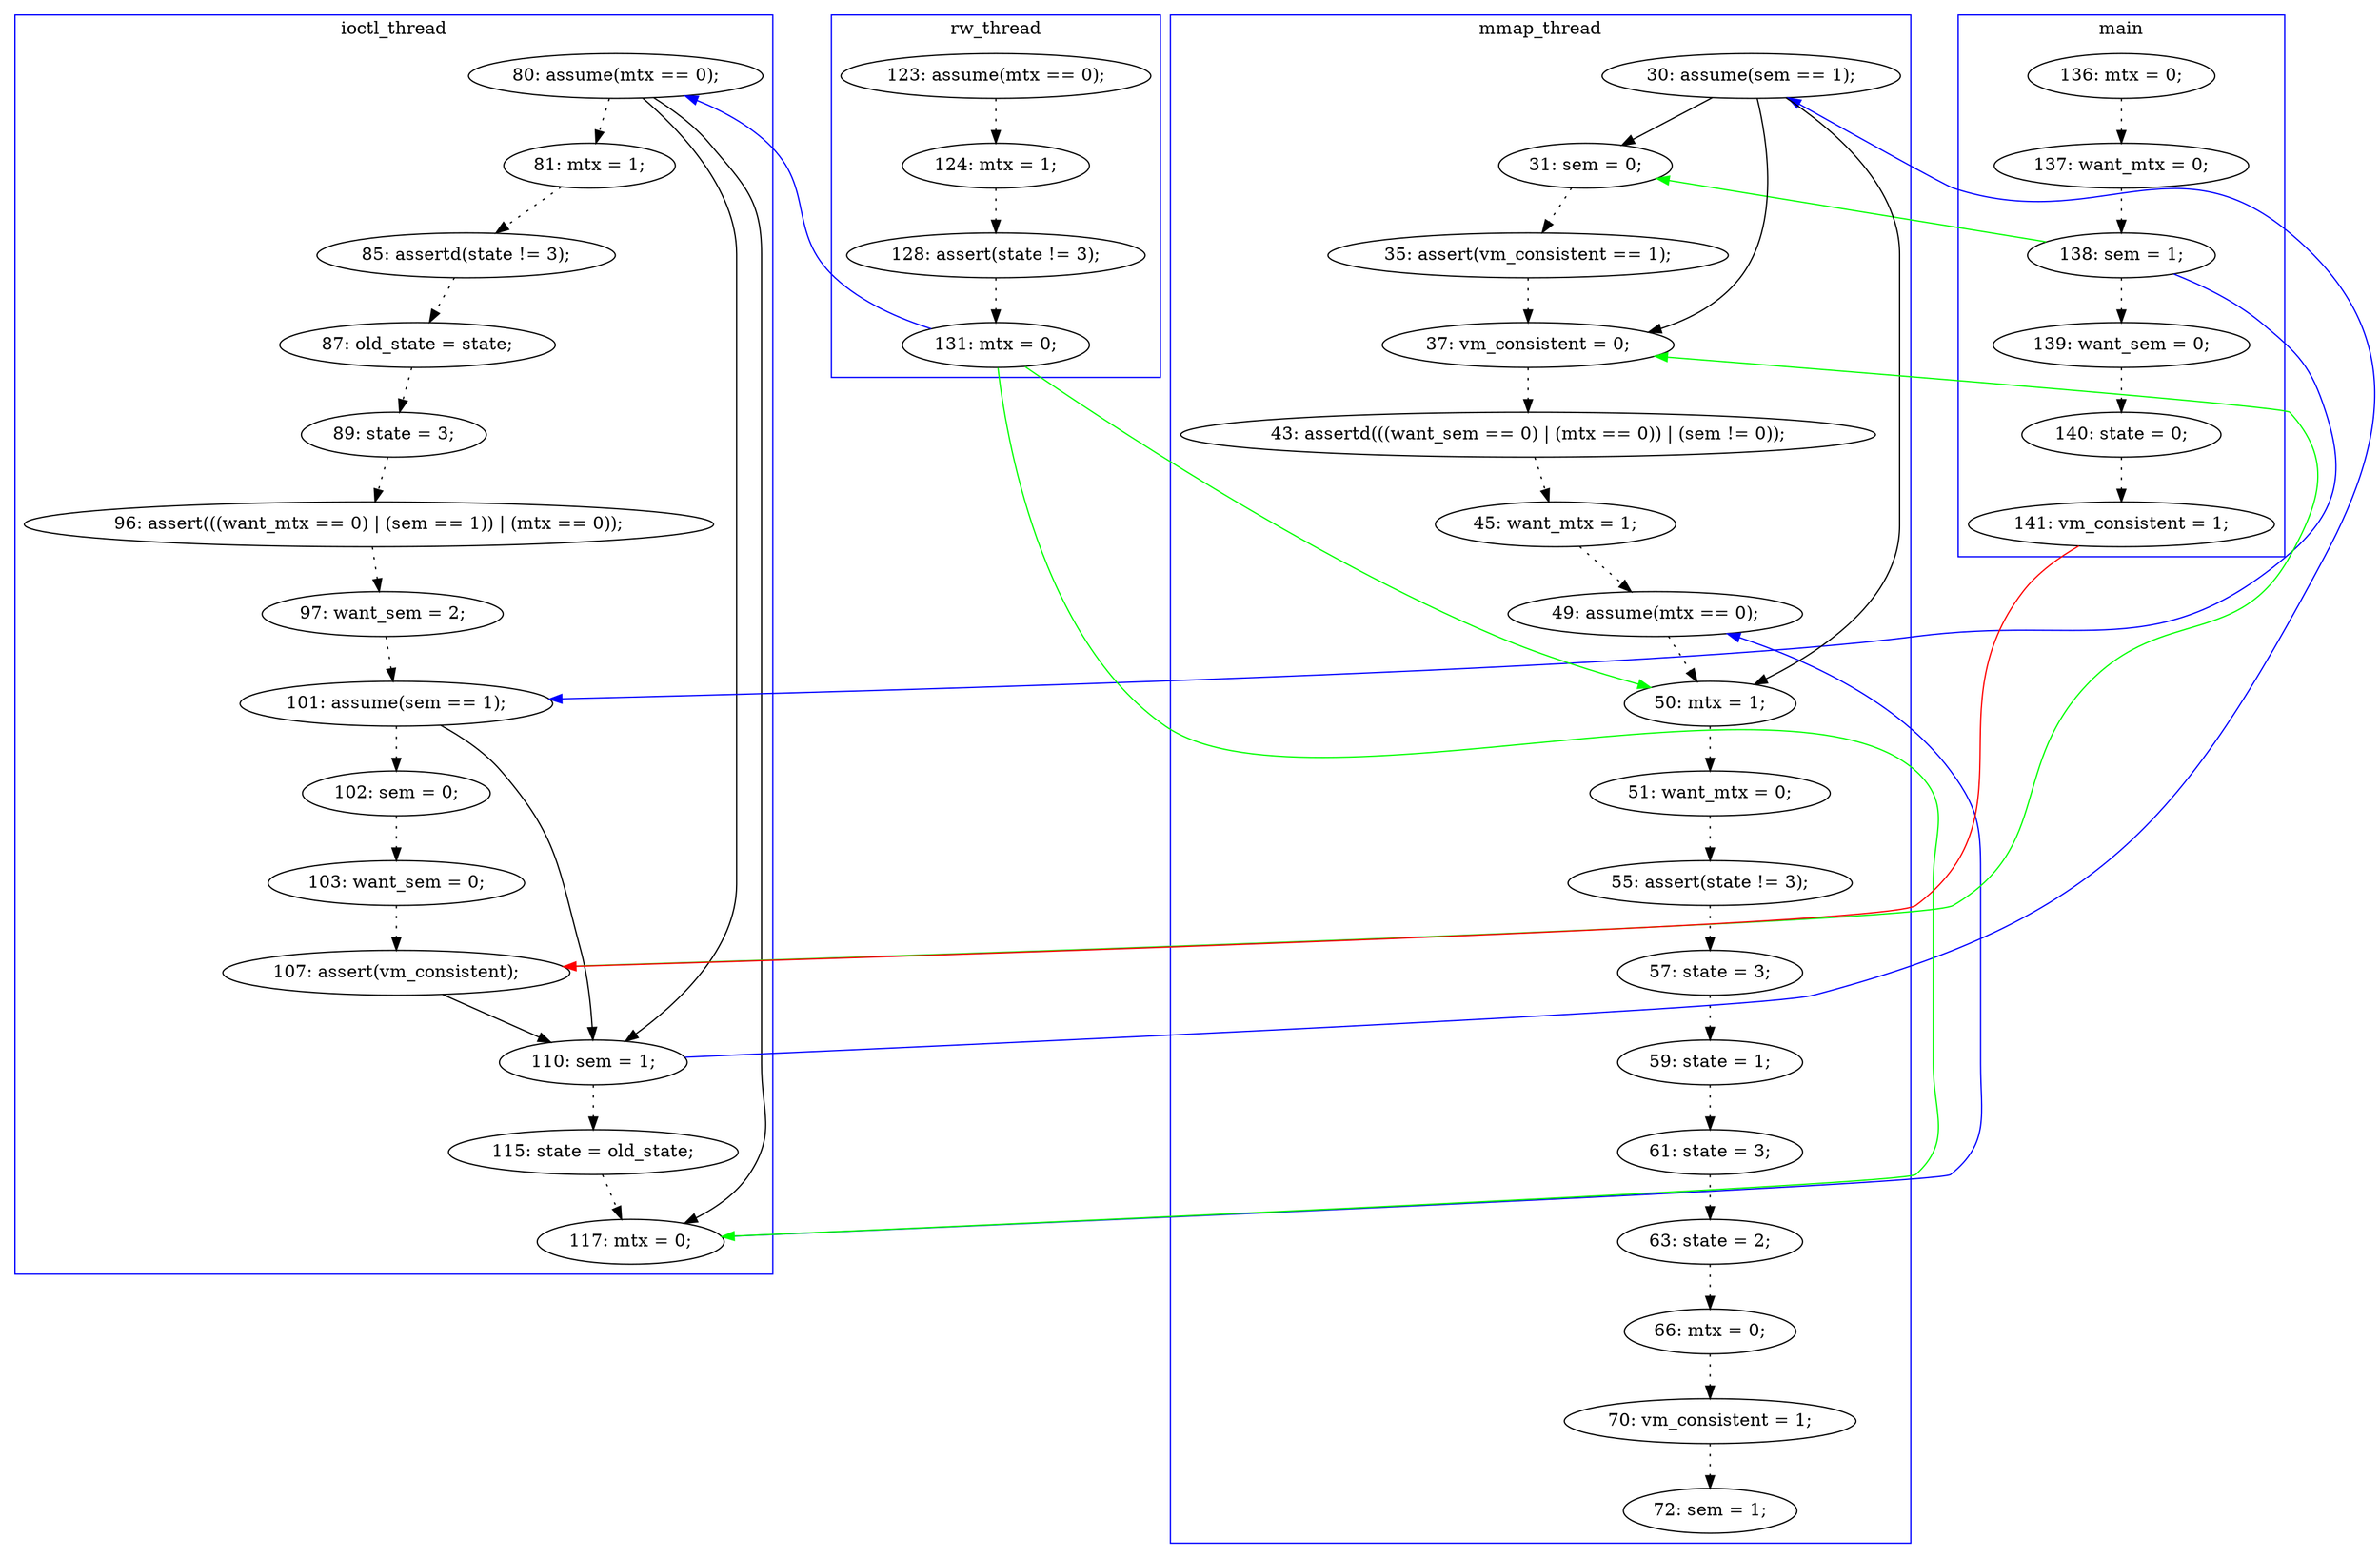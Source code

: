 digraph ProofObject {
	46 -> 47 [style = dotted, color = black]
	18 -> 19 [style = dotted, color = black]
	4 -> 35 [color = Green, constraint = false]
	33 -> 43 [color = Blue, constraint = false]
	18 -> 33 [color = Black]
	18 -> 30 [color = Black]
	43 -> 44 [style = dotted, color = black]
	52 -> 53 [style = dotted, color = black]
	15 -> 18 [color = Blue, constraint = false]
	51 -> 52 [style = dotted, color = black]
	34 -> 44 [color = Black]
	15 -> 33 [color = Green, constraint = false]
	37 -> 40 [style = dotted, color = black]
	12 -> 13 [style = dotted, color = black]
	14 -> 15 [style = dotted, color = black]
	26 -> 27 [style = dotted, color = black]
	28 -> 29 [style = dotted, color = black]
	34 -> 35 [color = Black]
	2 -> 3 [style = dotted, color = black]
	22 -> 24 [style = dotted, color = black]
	45 -> 46 [style = dotted, color = black]
	30 -> 31 [style = dotted, color = black]
	19 -> 20 [style = dotted, color = black]
	50 -> 51 [style = dotted, color = black]
	6 -> 7 [style = dotted, color = black]
	41 -> 42 [style = dotted, color = black]
	5 -> 6 [style = dotted, color = black]
	47 -> 48 [style = dotted, color = black]
	20 -> 21 [style = dotted, color = black]
	34 -> 40 [color = Black]
	25 -> 26 [style = dotted, color = black]
	13 -> 14 [style = dotted, color = black]
	26 -> 30 [color = Black]
	15 -> 44 [color = Green, constraint = false]
	31 -> 33 [style = dotted, color = black]
	44 -> 45 [style = dotted, color = black]
	30 -> 34 [color = Blue, constraint = false]
	40 -> 41 [style = dotted, color = black]
	7 -> 29 [color = Red, constraint = false]
	27 -> 28 [style = dotted, color = black]
	29 -> 30 [color = Black]
	24 -> 25 [style = dotted, color = black]
	49 -> 50 [style = dotted, color = black]
	29 -> 40 [color = Green, constraint = false]
	4 -> 26 [color = Blue, constraint = false]
	42 -> 43 [style = dotted, color = black]
	35 -> 37 [style = dotted, color = black]
	21 -> 22 [style = dotted, color = black]
	4 -> 5 [style = dotted, color = black]
	48 -> 49 [style = dotted, color = black]
	3 -> 4 [style = dotted, color = black]
	subgraph cluster0 {
		label = main
		color = blue
		3  [label = "137: want_mtx = 0;"]
		5  [label = "139: want_sem = 0;"]
		7  [label = "141: vm_consistent = 1;"]
		2  [label = "136: mtx = 0;"]
		4  [label = "138: sem = 1;"]
		6  [label = "140: state = 0;"]
	}
	subgraph cluster3 {
		label = rw_thread
		color = blue
		14  [label = "128: assert(state != 3);"]
		15  [label = "131: mtx = 0;"]
		12  [label = "123: assume(mtx == 0);"]
		13  [label = "124: mtx = 1;"]
	}
	subgraph cluster2 {
		label = ioctl_thread
		color = blue
		31  [label = "115: state = old_state;"]
		25  [label = "97: want_sem = 2;"]
		27  [label = "102: sem = 0;"]
		33  [label = "117: mtx = 0;"]
		26  [label = "101: assume(sem == 1);"]
		22  [label = "89: state = 3;"]
		21  [label = "87: old_state = state;"]
		28  [label = "103: want_sem = 0;"]
		20  [label = "85: assertd(state != 3);"]
		30  [label = "110: sem = 1;"]
		29  [label = "107: assert(vm_consistent);"]
		19  [label = "81: mtx = 1;"]
		18  [label = "80: assume(mtx == 0);"]
		24  [label = "96: assert(((want_mtx == 0) | (sem == 1)) | (mtx == 0));"]
	}
	subgraph cluster1 {
		label = mmap_thread
		color = blue
		45  [label = "51: want_mtx = 0;"]
		41  [label = "43: assertd(((want_sem == 0) | (mtx == 0)) | (sem != 0));"]
		46  [label = "55: assert(state != 3);"]
		52  [label = "70: vm_consistent = 1;"]
		42  [label = "45: want_mtx = 1;"]
		47  [label = "57: state = 3;"]
		51  [label = "66: mtx = 0;"]
		34  [label = "30: assume(sem == 1);"]
		49  [label = "61: state = 3;"]
		50  [label = "63: state = 2;"]
		44  [label = "50: mtx = 1;"]
		53  [label = "72: sem = 1;"]
		43  [label = "49: assume(mtx == 0);"]
		35  [label = "31: sem = 0;"]
		40  [label = "37: vm_consistent = 0;"]
		37  [label = "35: assert(vm_consistent == 1);"]
		48  [label = "59: state = 1;"]
	}
}